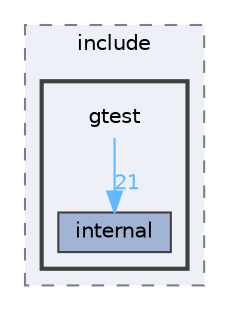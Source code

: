 digraph "fix/include/gtest"
{
 // LATEX_PDF_SIZE
  bgcolor="transparent";
  edge [fontname=Helvetica,fontsize=10,labelfontname=Helvetica,labelfontsize=10];
  node [fontname=Helvetica,fontsize=10,shape=box,height=0.2,width=0.4];
  compound=true
  subgraph clusterdir_89efffde112328066e4d76293b7b46ef {
    graph [ bgcolor="#edf0f7", pencolor="grey50", label="include", fontname=Helvetica,fontsize=10 style="filled,dashed", URL="dir_89efffde112328066e4d76293b7b46ef.html",tooltip=""]
  subgraph clusterdir_38e80c1634d8017c49f8f62013db597d {
    graph [ bgcolor="#edf0f7", pencolor="grey25", label="", fontname=Helvetica,fontsize=10 style="filled,bold", URL="dir_38e80c1634d8017c49f8f62013db597d.html",tooltip=""]
    dir_38e80c1634d8017c49f8f62013db597d [shape=plaintext, label="gtest"];
  dir_d4001232aa579aaf07d2b8315376f4ca [label="internal", fillcolor="#a2b4d6", color="grey25", style="filled", URL="dir_d4001232aa579aaf07d2b8315376f4ca.html",tooltip=""];
  }
  }
  dir_38e80c1634d8017c49f8f62013db597d->dir_d4001232aa579aaf07d2b8315376f4ca [headlabel="21", labeldistance=1.5 headhref="dir_000004_000006.html" href="dir_000004_000006.html" color="steelblue1" fontcolor="steelblue1"];
}
